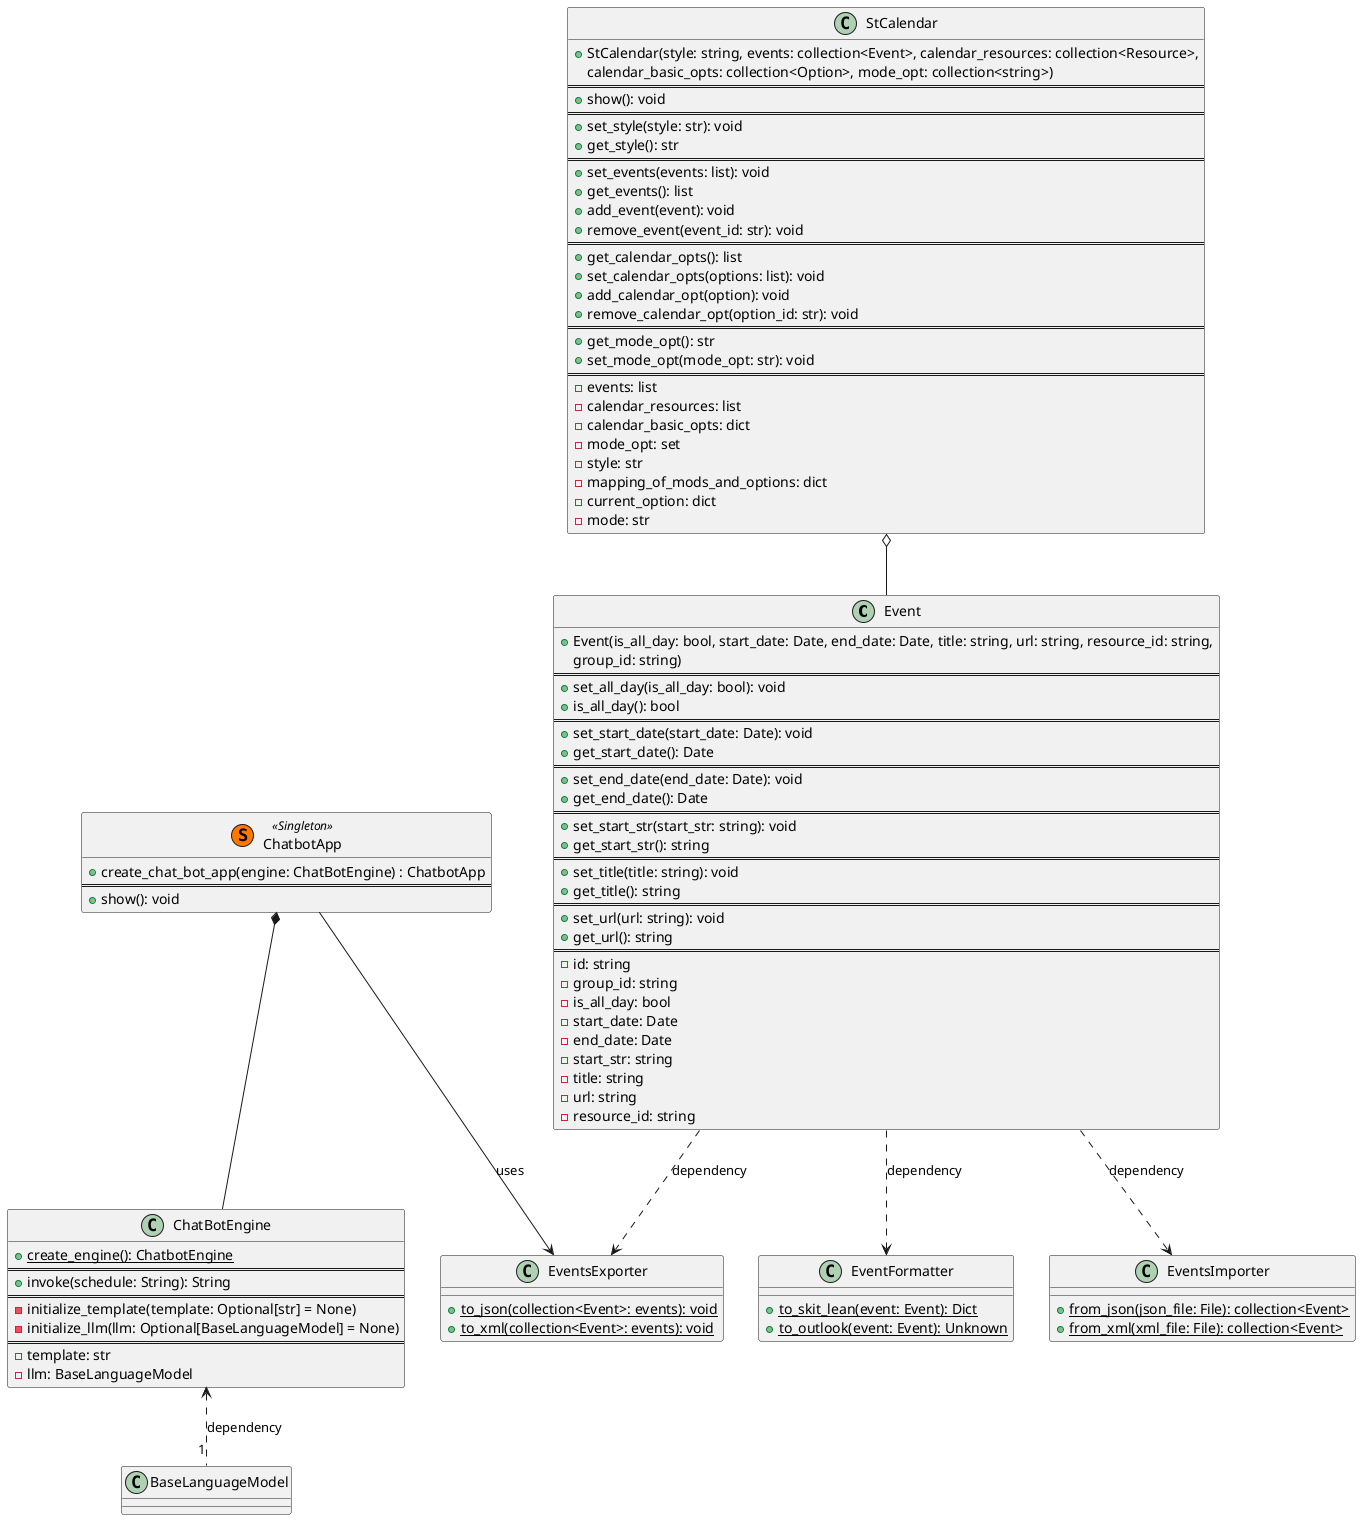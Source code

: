 @startuml

class Event{
    + Event(is_all_day: bool, start_date: Date, end_date: Date, title: string, url: string, resource_id: string,
        group_id: string)
    ===
    + set_all_day(is_all_day: bool): void
    + is_all_day(): bool
    ===
    + set_start_date(start_date: Date): void
    + get_start_date(): Date
    ===
    + set_end_date(end_date: Date): void
    + get_end_date(): Date
    ===
    + set_start_str(start_str: string): void
    + get_start_str(): string
    ===
    + set_title(title: string): void
    + get_title(): string
    ===
    + set_url(url: string): void
    + get_url(): string
    ===
    - id: string
    - group_id: string
    - is_all_day: bool
    - start_date: Date
    - end_date: Date
    - start_str: string
    - title: string
    - url: string
    - resource_id: string
}

class ChatBotEngine {
    + {static} create_engine(): ChatbotEngine
    ===
    + invoke(schedule: String): String
    ===
    - initialize_template(template: Optional[str] = None)
    - initialize_llm(llm: Optional[BaseLanguageModel] = None)
    ===
    - template: str
    - llm: BaseLanguageModel
}

class ChatbotApp  << (S,#FF7700) Singleton >> {
    + create_chat_bot_app(engine: ChatBotEngine) : ChatbotApp
    ===
    + show(): void
}


class EventFormatter{
    {static} + to_skit_lean(event: Event): Dict
    {static} + to_outlook(event: Event): Unknown
}

class EventsExporter{
    {static} + to_json(collection<Event>: events): void
    {static} + to_xml(collection<Event>: events): void
}

class EventsImporter{
    {static} + from_json(json_file: File): collection<Event>
    {static} + from_xml(xml_file: File): collection<Event>
}

class StCalendar {
    +StCalendar(style: string, events: collection<Event>, calendar_resources: collection<Resource>,
    calendar_basic_opts: collection<Option>, mode_opt: collection<string>)
    ===
    +show(): void
    ===
    +set_style(style: str): void
    +get_style(): str
    ===
    +set_events(events: list): void
    +get_events(): list
    +add_event(event): void
    +remove_event(event_id: str): void
    ===
    +get_calendar_opts(): list
    +set_calendar_opts(options: list): void
    +add_calendar_opt(option): void
    +remove_calendar_opt(option_id: str): void
    ===
    +get_mode_opt(): str
    +set_mode_opt(mode_opt: str): void
    ===
    -events: list
    -calendar_resources: list
    -calendar_basic_opts: dict
    -mode_opt: set
    -style: str
    -mapping_of_mods_and_options: dict
    -current_option: dict
    -mode: str
}



StCalendar o-- Event
ChatbotApp *-- ChatBotEngine
Event ..> EventFormatter : dependency
Event ..> EventsExporter : dependency
Event ..> EventsImporter : dependency
ChatbotApp --> EventsExporter : uses
ChatBotEngine  <.. "1" BaseLanguageModel : dependency
@enduml